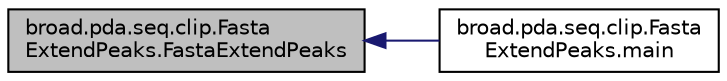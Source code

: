 digraph "broad.pda.seq.clip.FastaExtendPeaks.FastaExtendPeaks"
{
  edge [fontname="Helvetica",fontsize="10",labelfontname="Helvetica",labelfontsize="10"];
  node [fontname="Helvetica",fontsize="10",shape=record];
  rankdir="LR";
  Node1 [label="broad.pda.seq.clip.Fasta\lExtendPeaks.FastaExtendPeaks",height=0.2,width=0.4,color="black", fillcolor="grey75", style="filled" fontcolor="black"];
  Node1 -> Node2 [dir="back",color="midnightblue",fontsize="10",style="solid"];
  Node2 [label="broad.pda.seq.clip.Fasta\lExtendPeaks.main",height=0.2,width=0.4,color="black", fillcolor="white", style="filled",URL="$classbroad_1_1pda_1_1seq_1_1clip_1_1_fasta_extend_peaks.html#a254578bf9ef7cc16e998aac6e8e41650"];
}
